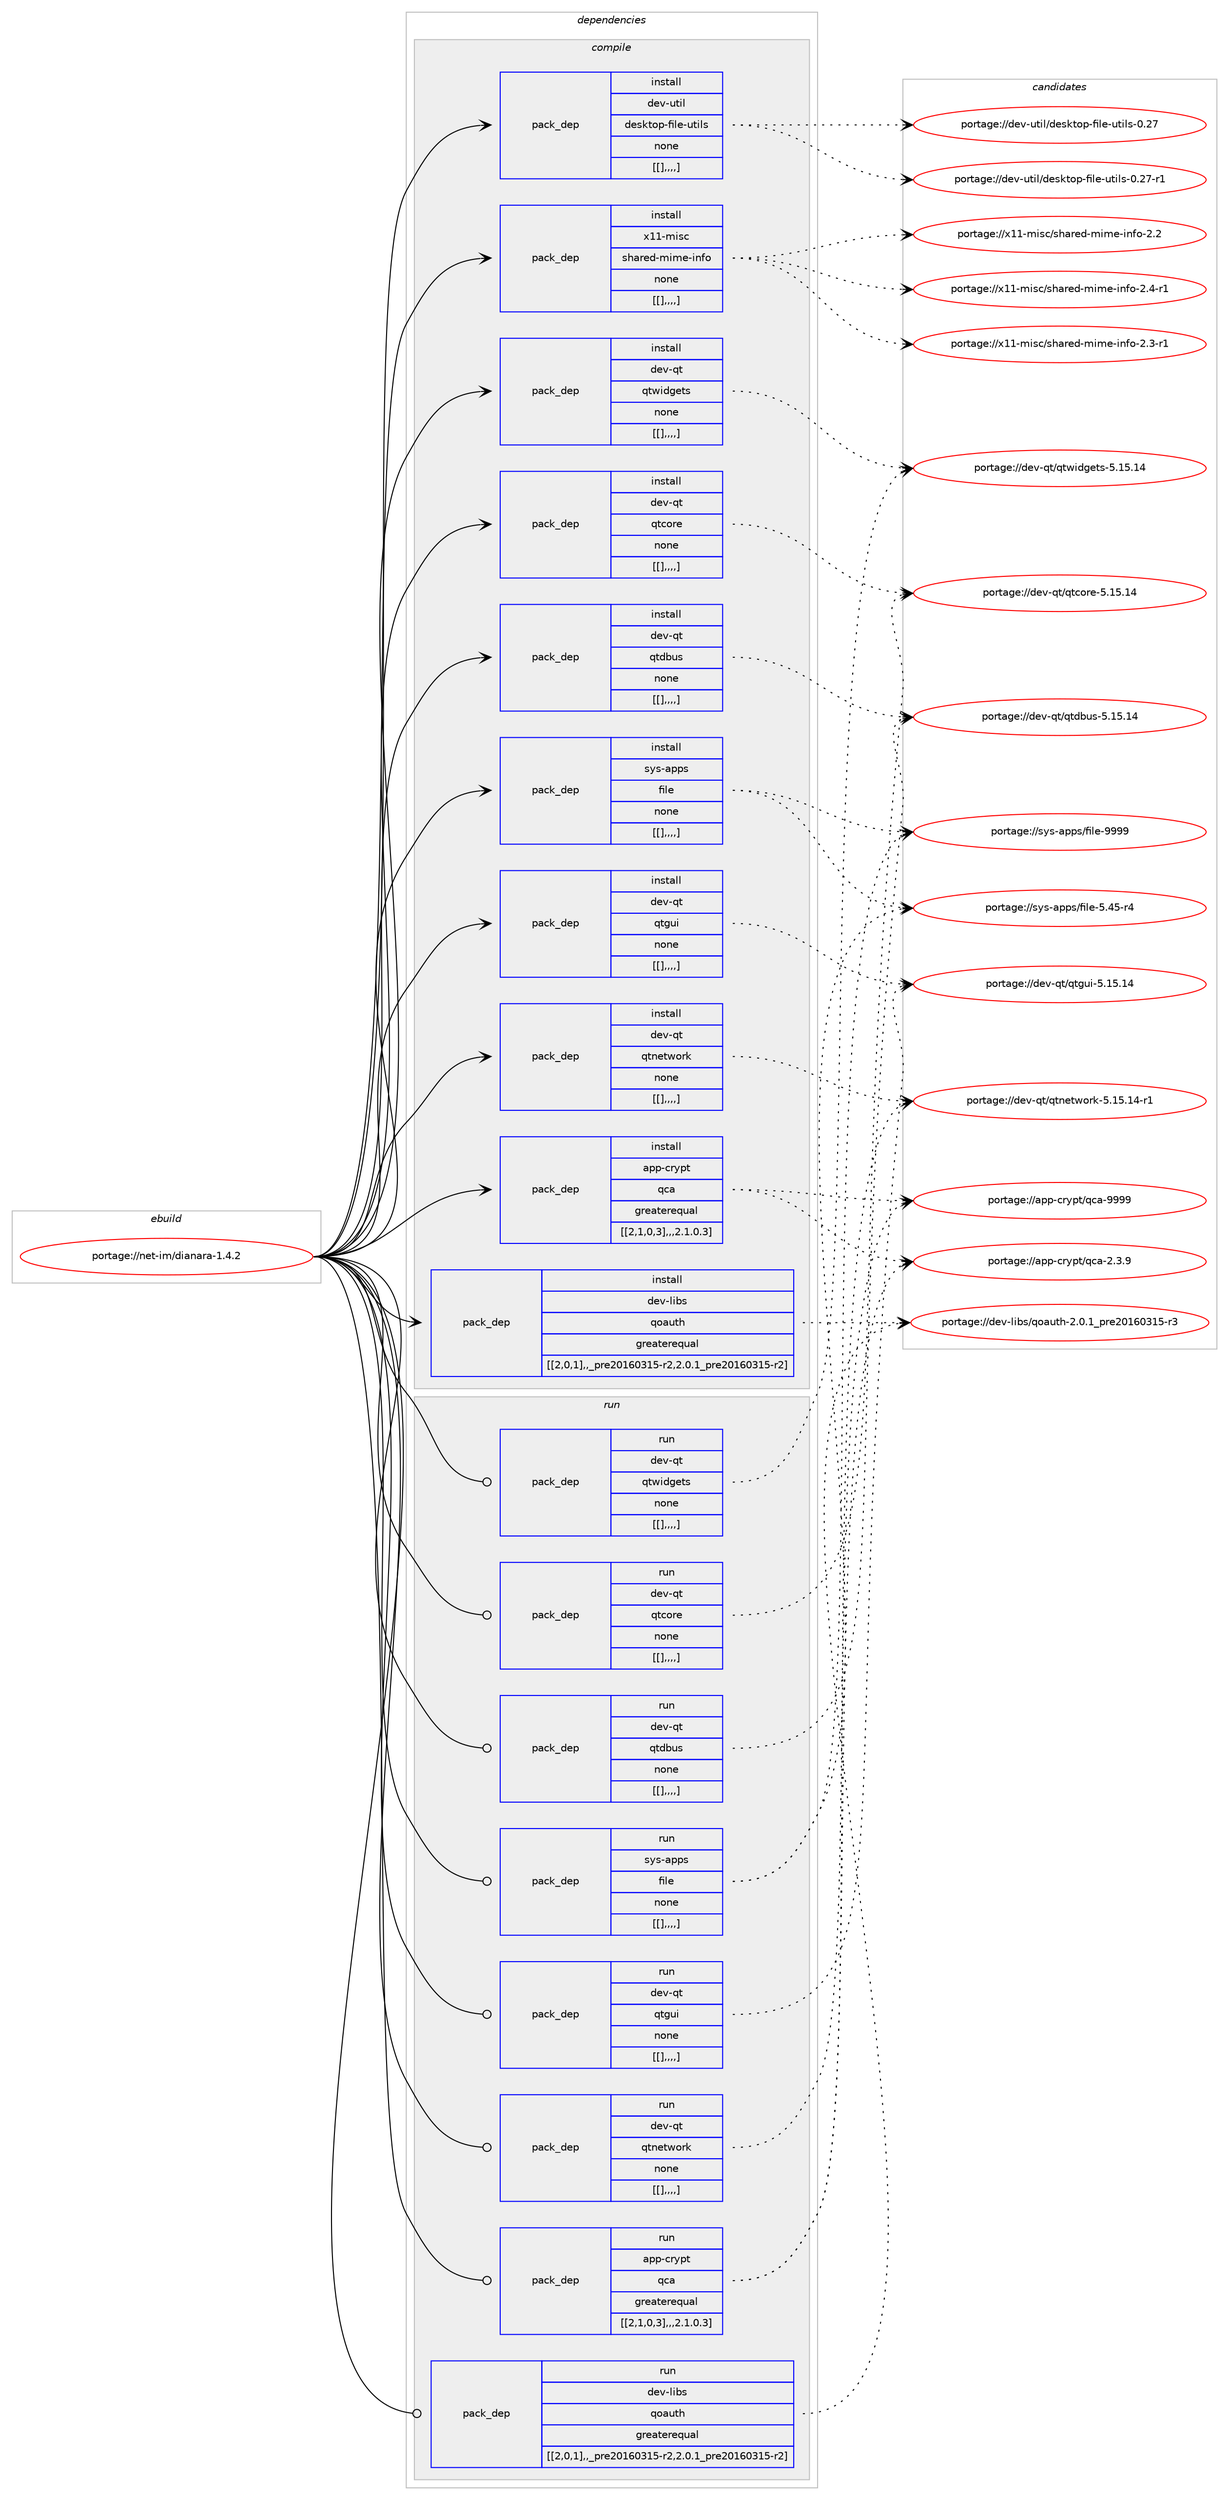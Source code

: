 digraph prolog {

# *************
# Graph options
# *************

newrank=true;
concentrate=true;
compound=true;
graph [rankdir=LR,fontname=Helvetica,fontsize=10,ranksep=1.5];#, ranksep=2.5, nodesep=0.2];
edge  [arrowhead=vee];
node  [fontname=Helvetica,fontsize=10];

# **********
# The ebuild
# **********

subgraph cluster_leftcol {
color=gray;
label=<<i>ebuild</i>>;
id [label="portage://net-im/dianara-1.4.2", color=red, width=4, href="../net-im/dianara-1.4.2.svg"];
}

# ****************
# The dependencies
# ****************

subgraph cluster_midcol {
color=gray;
label=<<i>dependencies</i>>;
subgraph cluster_compile {
fillcolor="#eeeeee";
style=filled;
label=<<i>compile</i>>;
subgraph pack264190 {
dependency362401 [label=<<TABLE BORDER="0" CELLBORDER="1" CELLSPACING="0" CELLPADDING="4" WIDTH="220"><TR><TD ROWSPAN="6" CELLPADDING="30">pack_dep</TD></TR><TR><TD WIDTH="110">install</TD></TR><TR><TD>app-crypt</TD></TR><TR><TD>qca</TD></TR><TR><TD>greaterequal</TD></TR><TR><TD>[[2,1,0,3],,,2.1.0.3]</TD></TR></TABLE>>, shape=none, color=blue];
}
id:e -> dependency362401:w [weight=20,style="solid",arrowhead="vee"];
subgraph pack264191 {
dependency362402 [label=<<TABLE BORDER="0" CELLBORDER="1" CELLSPACING="0" CELLPADDING="4" WIDTH="220"><TR><TD ROWSPAN="6" CELLPADDING="30">pack_dep</TD></TR><TR><TD WIDTH="110">install</TD></TR><TR><TD>dev-libs</TD></TR><TR><TD>qoauth</TD></TR><TR><TD>greaterequal</TD></TR><TR><TD>[[2,0,1],,_pre20160315-r2,2.0.1_pre20160315-r2]</TD></TR></TABLE>>, shape=none, color=blue];
}
id:e -> dependency362402:w [weight=20,style="solid",arrowhead="vee"];
subgraph pack264192 {
dependency362403 [label=<<TABLE BORDER="0" CELLBORDER="1" CELLSPACING="0" CELLPADDING="4" WIDTH="220"><TR><TD ROWSPAN="6" CELLPADDING="30">pack_dep</TD></TR><TR><TD WIDTH="110">install</TD></TR><TR><TD>dev-qt</TD></TR><TR><TD>qtcore</TD></TR><TR><TD>none</TD></TR><TR><TD>[[],,,,]</TD></TR></TABLE>>, shape=none, color=blue];
}
id:e -> dependency362403:w [weight=20,style="solid",arrowhead="vee"];
subgraph pack264193 {
dependency362404 [label=<<TABLE BORDER="0" CELLBORDER="1" CELLSPACING="0" CELLPADDING="4" WIDTH="220"><TR><TD ROWSPAN="6" CELLPADDING="30">pack_dep</TD></TR><TR><TD WIDTH="110">install</TD></TR><TR><TD>dev-qt</TD></TR><TR><TD>qtdbus</TD></TR><TR><TD>none</TD></TR><TR><TD>[[],,,,]</TD></TR></TABLE>>, shape=none, color=blue];
}
id:e -> dependency362404:w [weight=20,style="solid",arrowhead="vee"];
subgraph pack264194 {
dependency362405 [label=<<TABLE BORDER="0" CELLBORDER="1" CELLSPACING="0" CELLPADDING="4" WIDTH="220"><TR><TD ROWSPAN="6" CELLPADDING="30">pack_dep</TD></TR><TR><TD WIDTH="110">install</TD></TR><TR><TD>dev-qt</TD></TR><TR><TD>qtgui</TD></TR><TR><TD>none</TD></TR><TR><TD>[[],,,,]</TD></TR></TABLE>>, shape=none, color=blue];
}
id:e -> dependency362405:w [weight=20,style="solid",arrowhead="vee"];
subgraph pack264195 {
dependency362406 [label=<<TABLE BORDER="0" CELLBORDER="1" CELLSPACING="0" CELLPADDING="4" WIDTH="220"><TR><TD ROWSPAN="6" CELLPADDING="30">pack_dep</TD></TR><TR><TD WIDTH="110">install</TD></TR><TR><TD>dev-qt</TD></TR><TR><TD>qtnetwork</TD></TR><TR><TD>none</TD></TR><TR><TD>[[],,,,]</TD></TR></TABLE>>, shape=none, color=blue];
}
id:e -> dependency362406:w [weight=20,style="solid",arrowhead="vee"];
subgraph pack264196 {
dependency362407 [label=<<TABLE BORDER="0" CELLBORDER="1" CELLSPACING="0" CELLPADDING="4" WIDTH="220"><TR><TD ROWSPAN="6" CELLPADDING="30">pack_dep</TD></TR><TR><TD WIDTH="110">install</TD></TR><TR><TD>dev-qt</TD></TR><TR><TD>qtwidgets</TD></TR><TR><TD>none</TD></TR><TR><TD>[[],,,,]</TD></TR></TABLE>>, shape=none, color=blue];
}
id:e -> dependency362407:w [weight=20,style="solid",arrowhead="vee"];
subgraph pack264197 {
dependency362408 [label=<<TABLE BORDER="0" CELLBORDER="1" CELLSPACING="0" CELLPADDING="4" WIDTH="220"><TR><TD ROWSPAN="6" CELLPADDING="30">pack_dep</TD></TR><TR><TD WIDTH="110">install</TD></TR><TR><TD>dev-util</TD></TR><TR><TD>desktop-file-utils</TD></TR><TR><TD>none</TD></TR><TR><TD>[[],,,,]</TD></TR></TABLE>>, shape=none, color=blue];
}
id:e -> dependency362408:w [weight=20,style="solid",arrowhead="vee"];
subgraph pack264198 {
dependency362409 [label=<<TABLE BORDER="0" CELLBORDER="1" CELLSPACING="0" CELLPADDING="4" WIDTH="220"><TR><TD ROWSPAN="6" CELLPADDING="30">pack_dep</TD></TR><TR><TD WIDTH="110">install</TD></TR><TR><TD>sys-apps</TD></TR><TR><TD>file</TD></TR><TR><TD>none</TD></TR><TR><TD>[[],,,,]</TD></TR></TABLE>>, shape=none, color=blue];
}
id:e -> dependency362409:w [weight=20,style="solid",arrowhead="vee"];
subgraph pack264199 {
dependency362410 [label=<<TABLE BORDER="0" CELLBORDER="1" CELLSPACING="0" CELLPADDING="4" WIDTH="220"><TR><TD ROWSPAN="6" CELLPADDING="30">pack_dep</TD></TR><TR><TD WIDTH="110">install</TD></TR><TR><TD>x11-misc</TD></TR><TR><TD>shared-mime-info</TD></TR><TR><TD>none</TD></TR><TR><TD>[[],,,,]</TD></TR></TABLE>>, shape=none, color=blue];
}
id:e -> dependency362410:w [weight=20,style="solid",arrowhead="vee"];
}
subgraph cluster_compileandrun {
fillcolor="#eeeeee";
style=filled;
label=<<i>compile and run</i>>;
}
subgraph cluster_run {
fillcolor="#eeeeee";
style=filled;
label=<<i>run</i>>;
subgraph pack264200 {
dependency362411 [label=<<TABLE BORDER="0" CELLBORDER="1" CELLSPACING="0" CELLPADDING="4" WIDTH="220"><TR><TD ROWSPAN="6" CELLPADDING="30">pack_dep</TD></TR><TR><TD WIDTH="110">run</TD></TR><TR><TD>app-crypt</TD></TR><TR><TD>qca</TD></TR><TR><TD>greaterequal</TD></TR><TR><TD>[[2,1,0,3],,,2.1.0.3]</TD></TR></TABLE>>, shape=none, color=blue];
}
id:e -> dependency362411:w [weight=20,style="solid",arrowhead="odot"];
subgraph pack264201 {
dependency362412 [label=<<TABLE BORDER="0" CELLBORDER="1" CELLSPACING="0" CELLPADDING="4" WIDTH="220"><TR><TD ROWSPAN="6" CELLPADDING="30">pack_dep</TD></TR><TR><TD WIDTH="110">run</TD></TR><TR><TD>dev-libs</TD></TR><TR><TD>qoauth</TD></TR><TR><TD>greaterequal</TD></TR><TR><TD>[[2,0,1],,_pre20160315-r2,2.0.1_pre20160315-r2]</TD></TR></TABLE>>, shape=none, color=blue];
}
id:e -> dependency362412:w [weight=20,style="solid",arrowhead="odot"];
subgraph pack264202 {
dependency362413 [label=<<TABLE BORDER="0" CELLBORDER="1" CELLSPACING="0" CELLPADDING="4" WIDTH="220"><TR><TD ROWSPAN="6" CELLPADDING="30">pack_dep</TD></TR><TR><TD WIDTH="110">run</TD></TR><TR><TD>dev-qt</TD></TR><TR><TD>qtcore</TD></TR><TR><TD>none</TD></TR><TR><TD>[[],,,,]</TD></TR></TABLE>>, shape=none, color=blue];
}
id:e -> dependency362413:w [weight=20,style="solid",arrowhead="odot"];
subgraph pack264203 {
dependency362414 [label=<<TABLE BORDER="0" CELLBORDER="1" CELLSPACING="0" CELLPADDING="4" WIDTH="220"><TR><TD ROWSPAN="6" CELLPADDING="30">pack_dep</TD></TR><TR><TD WIDTH="110">run</TD></TR><TR><TD>dev-qt</TD></TR><TR><TD>qtdbus</TD></TR><TR><TD>none</TD></TR><TR><TD>[[],,,,]</TD></TR></TABLE>>, shape=none, color=blue];
}
id:e -> dependency362414:w [weight=20,style="solid",arrowhead="odot"];
subgraph pack264204 {
dependency362415 [label=<<TABLE BORDER="0" CELLBORDER="1" CELLSPACING="0" CELLPADDING="4" WIDTH="220"><TR><TD ROWSPAN="6" CELLPADDING="30">pack_dep</TD></TR><TR><TD WIDTH="110">run</TD></TR><TR><TD>dev-qt</TD></TR><TR><TD>qtgui</TD></TR><TR><TD>none</TD></TR><TR><TD>[[],,,,]</TD></TR></TABLE>>, shape=none, color=blue];
}
id:e -> dependency362415:w [weight=20,style="solid",arrowhead="odot"];
subgraph pack264205 {
dependency362416 [label=<<TABLE BORDER="0" CELLBORDER="1" CELLSPACING="0" CELLPADDING="4" WIDTH="220"><TR><TD ROWSPAN="6" CELLPADDING="30">pack_dep</TD></TR><TR><TD WIDTH="110">run</TD></TR><TR><TD>dev-qt</TD></TR><TR><TD>qtnetwork</TD></TR><TR><TD>none</TD></TR><TR><TD>[[],,,,]</TD></TR></TABLE>>, shape=none, color=blue];
}
id:e -> dependency362416:w [weight=20,style="solid",arrowhead="odot"];
subgraph pack264206 {
dependency362417 [label=<<TABLE BORDER="0" CELLBORDER="1" CELLSPACING="0" CELLPADDING="4" WIDTH="220"><TR><TD ROWSPAN="6" CELLPADDING="30">pack_dep</TD></TR><TR><TD WIDTH="110">run</TD></TR><TR><TD>dev-qt</TD></TR><TR><TD>qtwidgets</TD></TR><TR><TD>none</TD></TR><TR><TD>[[],,,,]</TD></TR></TABLE>>, shape=none, color=blue];
}
id:e -> dependency362417:w [weight=20,style="solid",arrowhead="odot"];
subgraph pack264207 {
dependency362418 [label=<<TABLE BORDER="0" CELLBORDER="1" CELLSPACING="0" CELLPADDING="4" WIDTH="220"><TR><TD ROWSPAN="6" CELLPADDING="30">pack_dep</TD></TR><TR><TD WIDTH="110">run</TD></TR><TR><TD>sys-apps</TD></TR><TR><TD>file</TD></TR><TR><TD>none</TD></TR><TR><TD>[[],,,,]</TD></TR></TABLE>>, shape=none, color=blue];
}
id:e -> dependency362418:w [weight=20,style="solid",arrowhead="odot"];
}
}

# **************
# The candidates
# **************

subgraph cluster_choices {
rank=same;
color=gray;
label=<<i>candidates</i>>;

subgraph choice264190 {
color=black;
nodesep=1;
choice9711211245991141211121164711399974557575757 [label="portage://app-crypt/qca-9999", color=red, width=4,href="../app-crypt/qca-9999.svg"];
choice971121124599114121112116471139997455046514657 [label="portage://app-crypt/qca-2.3.9", color=red, width=4,href="../app-crypt/qca-2.3.9.svg"];
dependency362401:e -> choice9711211245991141211121164711399974557575757:w [style=dotted,weight="100"];
dependency362401:e -> choice971121124599114121112116471139997455046514657:w [style=dotted,weight="100"];
}
subgraph choice264191 {
color=black;
nodesep=1;
choice100101118451081059811547113111971171161044550464846499511211410150484954485149534511451 [label="portage://dev-libs/qoauth-2.0.1_pre20160315-r3", color=red, width=4,href="../dev-libs/qoauth-2.0.1_pre20160315-r3.svg"];
dependency362402:e -> choice100101118451081059811547113111971171161044550464846499511211410150484954485149534511451:w [style=dotted,weight="100"];
}
subgraph choice264192 {
color=black;
nodesep=1;
choice1001011184511311647113116991111141014553464953464952 [label="portage://dev-qt/qtcore-5.15.14", color=red, width=4,href="../dev-qt/qtcore-5.15.14.svg"];
dependency362403:e -> choice1001011184511311647113116991111141014553464953464952:w [style=dotted,weight="100"];
}
subgraph choice264193 {
color=black;
nodesep=1;
choice1001011184511311647113116100981171154553464953464952 [label="portage://dev-qt/qtdbus-5.15.14", color=red, width=4,href="../dev-qt/qtdbus-5.15.14.svg"];
dependency362404:e -> choice1001011184511311647113116100981171154553464953464952:w [style=dotted,weight="100"];
}
subgraph choice264194 {
color=black;
nodesep=1;
choice10010111845113116471131161031171054553464953464952 [label="portage://dev-qt/qtgui-5.15.14", color=red, width=4,href="../dev-qt/qtgui-5.15.14.svg"];
dependency362405:e -> choice10010111845113116471131161031171054553464953464952:w [style=dotted,weight="100"];
}
subgraph choice264195 {
color=black;
nodesep=1;
choice100101118451131164711311611010111611911111410745534649534649524511449 [label="portage://dev-qt/qtnetwork-5.15.14-r1", color=red, width=4,href="../dev-qt/qtnetwork-5.15.14-r1.svg"];
dependency362406:e -> choice100101118451131164711311611010111611911111410745534649534649524511449:w [style=dotted,weight="100"];
}
subgraph choice264196 {
color=black;
nodesep=1;
choice10010111845113116471131161191051001031011161154553464953464952 [label="portage://dev-qt/qtwidgets-5.15.14", color=red, width=4,href="../dev-qt/qtwidgets-5.15.14.svg"];
dependency362407:e -> choice10010111845113116471131161191051001031011161154553464953464952:w [style=dotted,weight="100"];
}
subgraph choice264197 {
color=black;
nodesep=1;
choice1001011184511711610510847100101115107116111112451021051081014511711610510811545484650554511449 [label="portage://dev-util/desktop-file-utils-0.27-r1", color=red, width=4,href="../dev-util/desktop-file-utils-0.27-r1.svg"];
choice100101118451171161051084710010111510711611111245102105108101451171161051081154548465055 [label="portage://dev-util/desktop-file-utils-0.27", color=red, width=4,href="../dev-util/desktop-file-utils-0.27.svg"];
dependency362408:e -> choice1001011184511711610510847100101115107116111112451021051081014511711610510811545484650554511449:w [style=dotted,weight="100"];
dependency362408:e -> choice100101118451171161051084710010111510711611111245102105108101451171161051081154548465055:w [style=dotted,weight="100"];
}
subgraph choice264198 {
color=black;
nodesep=1;
choice1151211154597112112115471021051081014557575757 [label="portage://sys-apps/file-9999", color=red, width=4,href="../sys-apps/file-9999.svg"];
choice11512111545971121121154710210510810145534652534511452 [label="portage://sys-apps/file-5.45-r4", color=red, width=4,href="../sys-apps/file-5.45-r4.svg"];
dependency362409:e -> choice1151211154597112112115471021051081014557575757:w [style=dotted,weight="100"];
dependency362409:e -> choice11512111545971121121154710210510810145534652534511452:w [style=dotted,weight="100"];
}
subgraph choice264199 {
color=black;
nodesep=1;
choice1204949451091051159947115104971141011004510910510910145105110102111455046524511449 [label="portage://x11-misc/shared-mime-info-2.4-r1", color=red, width=4,href="../x11-misc/shared-mime-info-2.4-r1.svg"];
choice1204949451091051159947115104971141011004510910510910145105110102111455046514511449 [label="portage://x11-misc/shared-mime-info-2.3-r1", color=red, width=4,href="../x11-misc/shared-mime-info-2.3-r1.svg"];
choice120494945109105115994711510497114101100451091051091014510511010211145504650 [label="portage://x11-misc/shared-mime-info-2.2", color=red, width=4,href="../x11-misc/shared-mime-info-2.2.svg"];
dependency362410:e -> choice1204949451091051159947115104971141011004510910510910145105110102111455046524511449:w [style=dotted,weight="100"];
dependency362410:e -> choice1204949451091051159947115104971141011004510910510910145105110102111455046514511449:w [style=dotted,weight="100"];
dependency362410:e -> choice120494945109105115994711510497114101100451091051091014510511010211145504650:w [style=dotted,weight="100"];
}
subgraph choice264200 {
color=black;
nodesep=1;
choice9711211245991141211121164711399974557575757 [label="portage://app-crypt/qca-9999", color=red, width=4,href="../app-crypt/qca-9999.svg"];
choice971121124599114121112116471139997455046514657 [label="portage://app-crypt/qca-2.3.9", color=red, width=4,href="../app-crypt/qca-2.3.9.svg"];
dependency362411:e -> choice9711211245991141211121164711399974557575757:w [style=dotted,weight="100"];
dependency362411:e -> choice971121124599114121112116471139997455046514657:w [style=dotted,weight="100"];
}
subgraph choice264201 {
color=black;
nodesep=1;
choice100101118451081059811547113111971171161044550464846499511211410150484954485149534511451 [label="portage://dev-libs/qoauth-2.0.1_pre20160315-r3", color=red, width=4,href="../dev-libs/qoauth-2.0.1_pre20160315-r3.svg"];
dependency362412:e -> choice100101118451081059811547113111971171161044550464846499511211410150484954485149534511451:w [style=dotted,weight="100"];
}
subgraph choice264202 {
color=black;
nodesep=1;
choice1001011184511311647113116991111141014553464953464952 [label="portage://dev-qt/qtcore-5.15.14", color=red, width=4,href="../dev-qt/qtcore-5.15.14.svg"];
dependency362413:e -> choice1001011184511311647113116991111141014553464953464952:w [style=dotted,weight="100"];
}
subgraph choice264203 {
color=black;
nodesep=1;
choice1001011184511311647113116100981171154553464953464952 [label="portage://dev-qt/qtdbus-5.15.14", color=red, width=4,href="../dev-qt/qtdbus-5.15.14.svg"];
dependency362414:e -> choice1001011184511311647113116100981171154553464953464952:w [style=dotted,weight="100"];
}
subgraph choice264204 {
color=black;
nodesep=1;
choice10010111845113116471131161031171054553464953464952 [label="portage://dev-qt/qtgui-5.15.14", color=red, width=4,href="../dev-qt/qtgui-5.15.14.svg"];
dependency362415:e -> choice10010111845113116471131161031171054553464953464952:w [style=dotted,weight="100"];
}
subgraph choice264205 {
color=black;
nodesep=1;
choice100101118451131164711311611010111611911111410745534649534649524511449 [label="portage://dev-qt/qtnetwork-5.15.14-r1", color=red, width=4,href="../dev-qt/qtnetwork-5.15.14-r1.svg"];
dependency362416:e -> choice100101118451131164711311611010111611911111410745534649534649524511449:w [style=dotted,weight="100"];
}
subgraph choice264206 {
color=black;
nodesep=1;
choice10010111845113116471131161191051001031011161154553464953464952 [label="portage://dev-qt/qtwidgets-5.15.14", color=red, width=4,href="../dev-qt/qtwidgets-5.15.14.svg"];
dependency362417:e -> choice10010111845113116471131161191051001031011161154553464953464952:w [style=dotted,weight="100"];
}
subgraph choice264207 {
color=black;
nodesep=1;
choice1151211154597112112115471021051081014557575757 [label="portage://sys-apps/file-9999", color=red, width=4,href="../sys-apps/file-9999.svg"];
choice11512111545971121121154710210510810145534652534511452 [label="portage://sys-apps/file-5.45-r4", color=red, width=4,href="../sys-apps/file-5.45-r4.svg"];
dependency362418:e -> choice1151211154597112112115471021051081014557575757:w [style=dotted,weight="100"];
dependency362418:e -> choice11512111545971121121154710210510810145534652534511452:w [style=dotted,weight="100"];
}
}

}
